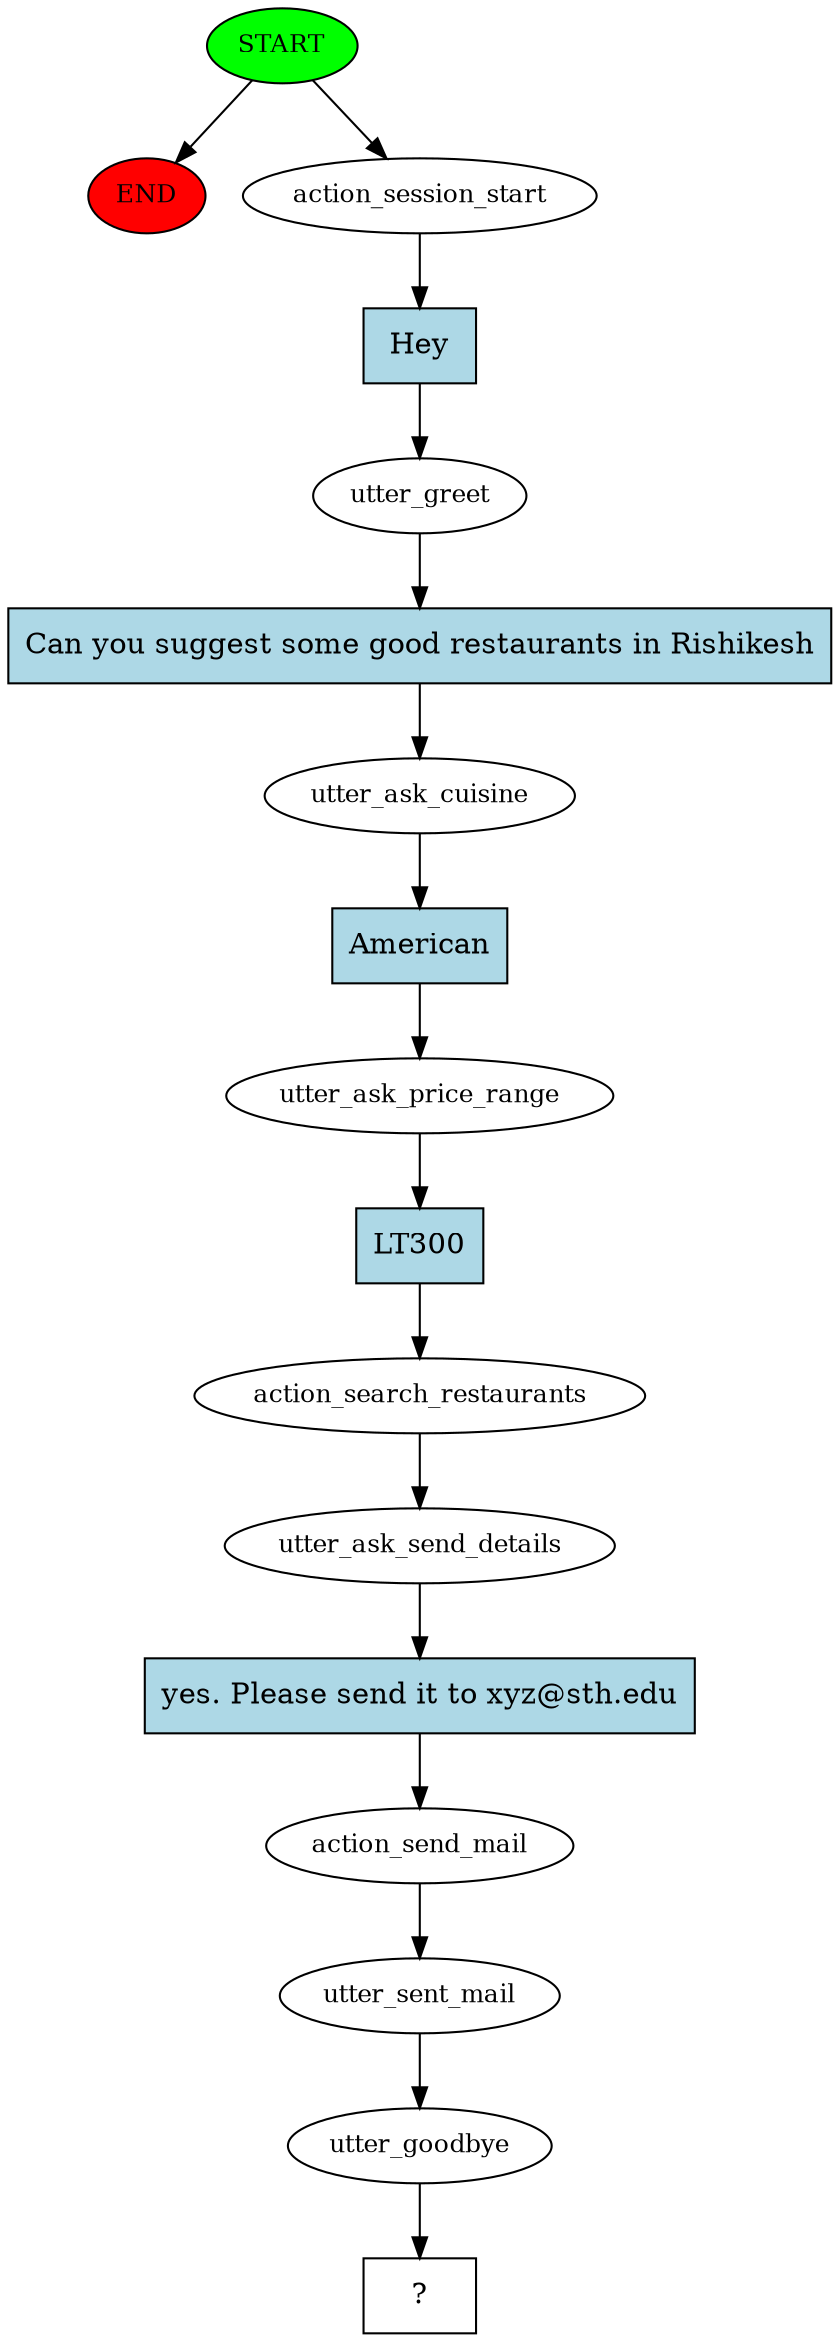 digraph  {
0 [class="start active", fillcolor=green, fontsize=12, label=START, style=filled];
"-1" [class=end, fillcolor=red, fontsize=12, label=END, style=filled];
1 [class=active, fontsize=12, label=action_session_start];
2 [class=active, fontsize=12, label=utter_greet];
3 [class=active, fontsize=12, label=utter_ask_cuisine];
4 [class=active, fontsize=12, label=utter_ask_price_range];
5 [class=active, fontsize=12, label=action_search_restaurants];
6 [class=active, fontsize=12, label=utter_ask_send_details];
7 [class=active, fontsize=12, label=action_send_mail];
8 [class=active, fontsize=12, label=utter_sent_mail];
9 [class=active, fontsize=12, label=utter_goodbye];
10 [class="intent dashed active", label="  ?  ", shape=rect];
11 [class="intent active", fillcolor=lightblue, label=Hey, shape=rect, style=filled];
12 [class="intent active", fillcolor=lightblue, label="Can you suggest some good restaurants in Rishikesh", shape=rect, style=filled];
13 [class="intent active", fillcolor=lightblue, label=American, shape=rect, style=filled];
14 [class="intent active", fillcolor=lightblue, label=LT300, shape=rect, style=filled];
15 [class="intent active", fillcolor=lightblue, label="yes. Please send it to xyz@sth.edu", shape=rect, style=filled];
0 -> "-1"  [class="", key=NONE, label=""];
0 -> 1  [class=active, key=NONE, label=""];
1 -> 11  [class=active, key=0];
2 -> 12  [class=active, key=0];
3 -> 13  [class=active, key=0];
4 -> 14  [class=active, key=0];
5 -> 6  [class=active, key=NONE, label=""];
6 -> 15  [class=active, key=0];
7 -> 8  [class=active, key=NONE, label=""];
8 -> 9  [class=active, key=NONE, label=""];
9 -> 10  [class=active, key=NONE, label=""];
11 -> 2  [class=active, key=0];
12 -> 3  [class=active, key=0];
13 -> 4  [class=active, key=0];
14 -> 5  [class=active, key=0];
15 -> 7  [class=active, key=0];
}
